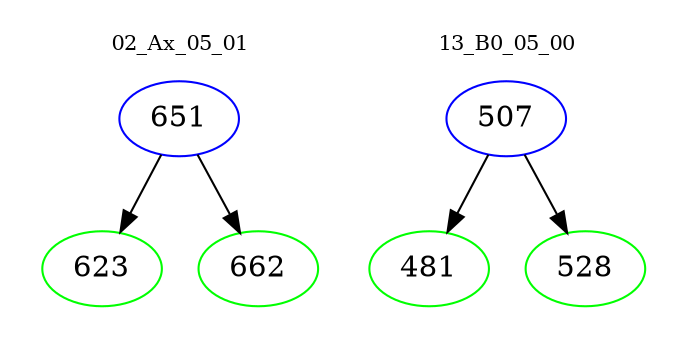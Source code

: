 digraph{
subgraph cluster_0 {
color = white
label = "02_Ax_05_01";
fontsize=10;
T0_651 [label="651", color="blue"]
T0_651 -> T0_623 [color="black"]
T0_623 [label="623", color="green"]
T0_651 -> T0_662 [color="black"]
T0_662 [label="662", color="green"]
}
subgraph cluster_1 {
color = white
label = "13_B0_05_00";
fontsize=10;
T1_507 [label="507", color="blue"]
T1_507 -> T1_481 [color="black"]
T1_481 [label="481", color="green"]
T1_507 -> T1_528 [color="black"]
T1_528 [label="528", color="green"]
}
}
